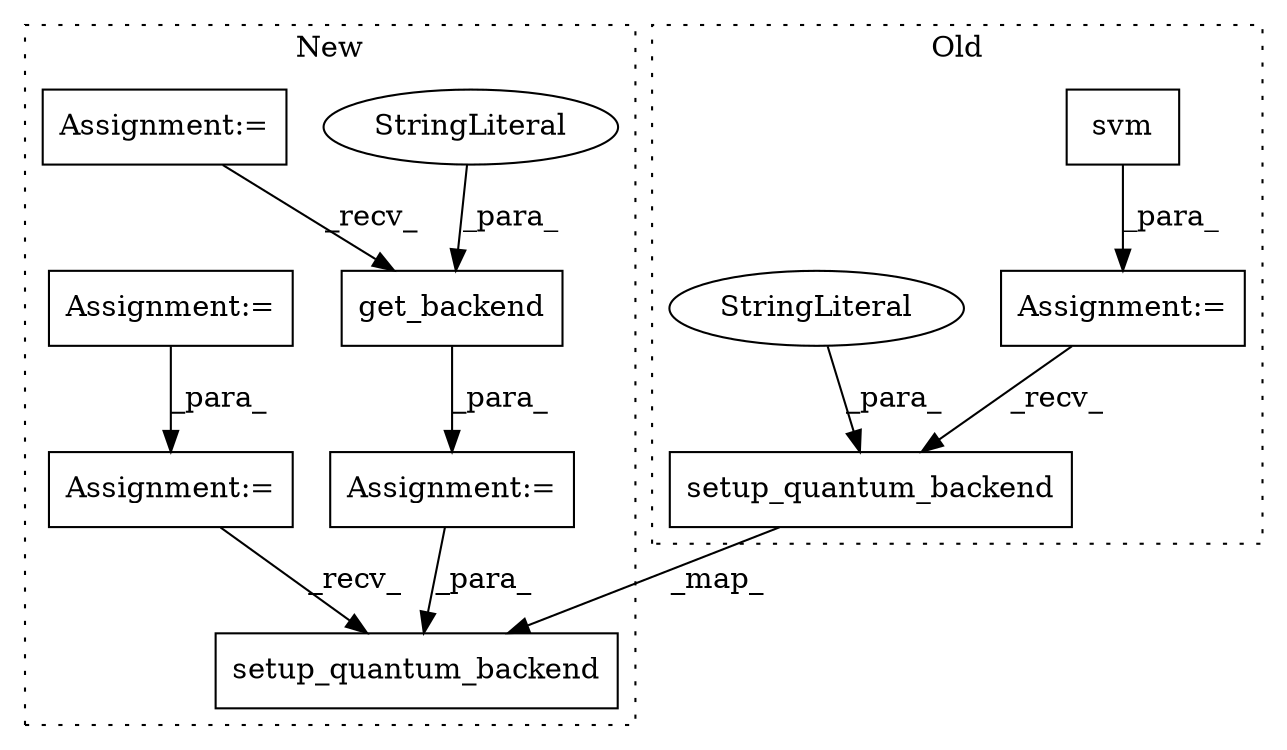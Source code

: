 digraph G {
subgraph cluster0 {
1 [label="setup_quantum_backend" a="32" s="3539,3591" l="22,1" shape="box"];
3 [label="svm" a="32" s="3486" l="5" shape="box"];
4 [label="StringLiteral" a="45" s="3561" l="19" shape="ellipse"];
10 [label="Assignment:=" a="7" s="3485" l="1" shape="box"];
label = "Old";
style="dotted";
}
subgraph cluster1 {
2 [label="setup_quantum_backend" a="32" s="3747,3787" l="22,1" shape="box"];
5 [label="get_backend" a="32" s="3536,3567" l="12,1" shape="box"];
6 [label="StringLiteral" a="45" s="3548" l="19" shape="ellipse"];
7 [label="Assignment:=" a="7" s="3531" l="1" shape="box"];
8 [label="Assignment:=" a="7" s="3515" l="3" shape="box"];
9 [label="Assignment:=" a="7" s="3603" l="1" shape="box"];
11 [label="Assignment:=" a="7" s="3670" l="1" shape="box"];
label = "New";
style="dotted";
}
1 -> 2 [label="_map_"];
3 -> 10 [label="_para_"];
4 -> 1 [label="_para_"];
5 -> 7 [label="_para_"];
6 -> 5 [label="_para_"];
7 -> 2 [label="_para_"];
8 -> 5 [label="_recv_"];
9 -> 11 [label="_para_"];
10 -> 1 [label="_recv_"];
11 -> 2 [label="_recv_"];
}